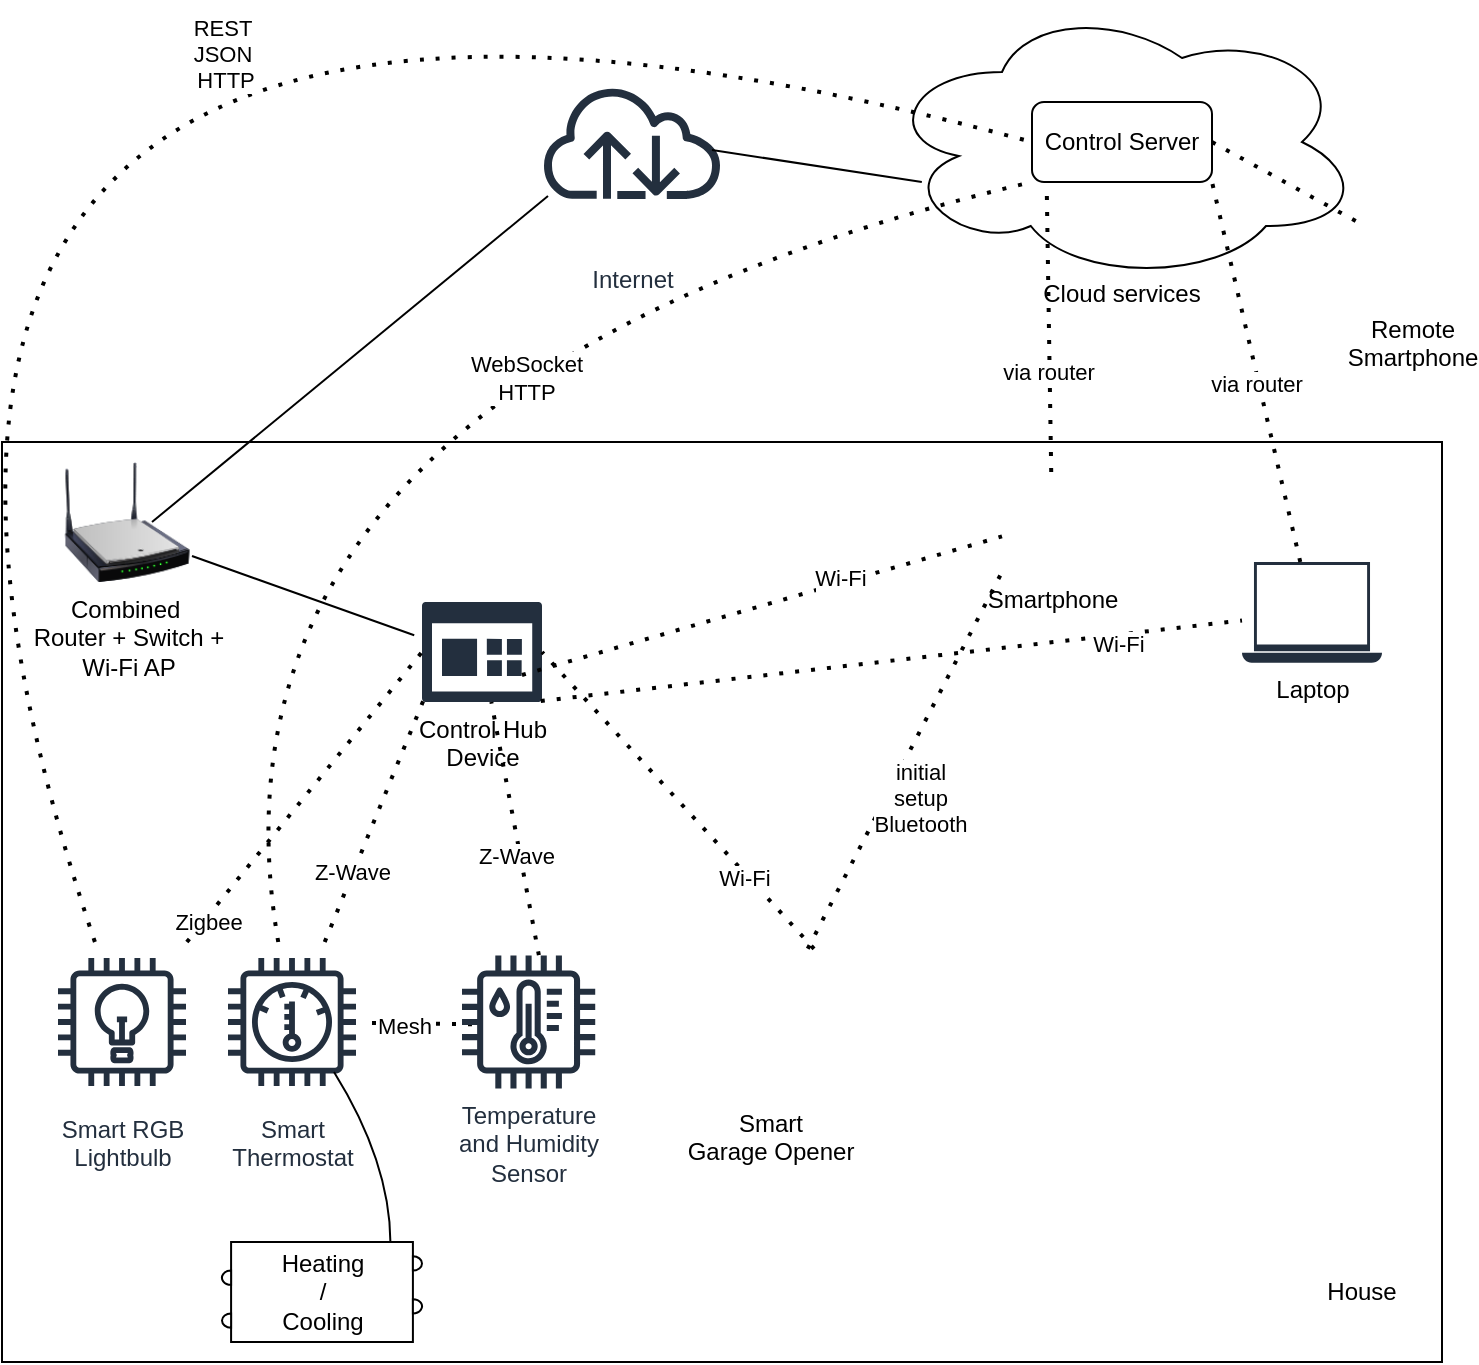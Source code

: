 <mxfile version="24.8.6">
  <diagram name="Page-1" id="VztGIl-B7UwSjpQ2c4Hv">
    <mxGraphModel dx="1434" dy="1842" grid="1" gridSize="10" guides="1" tooltips="1" connect="1" arrows="1" fold="1" page="1" pageScale="1" pageWidth="850" pageHeight="1100" math="0" shadow="0">
      <root>
        <mxCell id="0" />
        <mxCell id="1" parent="0" />
        <mxCell id="zT7E-1F8OHJzPqmPh0ax-8" value="Internet" style="sketch=0;outlineConnect=0;fontColor=#232F3E;gradientColor=none;strokeColor=#232F3E;fillColor=#ffffff;dashed=0;verticalLabelPosition=bottom;verticalAlign=top;align=center;html=1;fontSize=12;fontStyle=0;aspect=fixed;shape=mxgraph.aws4.resourceIcon;resIcon=mxgraph.aws4.internet;" vertex="1" parent="1">
          <mxGeometry x="320" y="5" width="110" height="110" as="geometry" />
        </mxCell>
        <mxCell id="zT7E-1F8OHJzPqmPh0ax-6" value="Cloud services" style="ellipse;shape=cloud;whiteSpace=wrap;html=1;verticalAlign=bottom;spacingTop=0;spacing=-13;" vertex="1" parent="1">
          <mxGeometry x="500" y="-10" width="240" height="140" as="geometry" />
        </mxCell>
        <mxCell id="zT7E-1F8OHJzPqmPh0ax-4" value="" style="rounded=0;whiteSpace=wrap;html=1;" vertex="1" parent="1">
          <mxGeometry x="60" y="210" width="720" height="460" as="geometry" />
        </mxCell>
        <mxCell id="zT7E-1F8OHJzPqmPh0ax-3" value="Control Server" style="rounded=1;whiteSpace=wrap;html=1;" vertex="1" parent="1">
          <mxGeometry x="575" y="40" width="90" height="40" as="geometry" />
        </mxCell>
        <mxCell id="zT7E-1F8OHJzPqmPh0ax-5" value="House" style="text;html=1;align=center;verticalAlign=middle;whiteSpace=wrap;rounded=0;" vertex="1" parent="1">
          <mxGeometry x="710" y="620" width="60" height="30" as="geometry" />
        </mxCell>
        <mxCell id="zT7E-1F8OHJzPqmPh0ax-10" value="Combined&amp;nbsp;&lt;br&gt;Router + Switch +&lt;br&gt;Wi-Fi AP" style="image;html=1;image=img/lib/clip_art/networking/Wireless_Router_N_128x128.png" vertex="1" parent="1">
          <mxGeometry x="80" y="220" width="85" height="60" as="geometry" />
        </mxCell>
        <mxCell id="zT7E-1F8OHJzPqmPh0ax-12" value="" style="endArrow=none;html=1;rounded=0;" edge="1" parent="1">
          <mxGeometry width="50" height="50" relative="1" as="geometry">
            <mxPoint x="135" y="250" as="sourcePoint" />
            <mxPoint x="333" y="87" as="targetPoint" />
          </mxGeometry>
        </mxCell>
        <mxCell id="zT7E-1F8OHJzPqmPh0ax-13" value="" style="endArrow=none;html=1;rounded=0;entryX=0.083;entryY=0.643;entryDx=0;entryDy=0;entryPerimeter=0;" edge="1" parent="1" target="zT7E-1F8OHJzPqmPh0ax-6">
          <mxGeometry width="50" height="50" relative="1" as="geometry">
            <mxPoint x="415" y="64" as="sourcePoint" />
            <mxPoint x="450" y="350" as="targetPoint" />
          </mxGeometry>
        </mxCell>
        <mxCell id="zT7E-1F8OHJzPqmPh0ax-14" value="Smart RGB&lt;br&gt;Lightbulb" style="sketch=0;outlineConnect=0;fontColor=#232F3E;gradientColor=none;strokeColor=#232F3E;fillColor=#ffffff;dashed=0;verticalLabelPosition=bottom;verticalAlign=top;align=center;html=1;fontSize=12;fontStyle=0;aspect=fixed;shape=mxgraph.aws4.resourceIcon;resIcon=mxgraph.aws4.lightbulb;" vertex="1" parent="1">
          <mxGeometry x="80" y="460" width="80" height="80" as="geometry" />
        </mxCell>
        <mxCell id="zT7E-1F8OHJzPqmPh0ax-15" value="Smartphone" style="shape=image;html=1;verticalAlign=top;verticalLabelPosition=bottom;labelBackgroundColor=#ffffff;imageAspect=0;aspect=fixed;image=https://cdn4.iconfinder.com/data/icons/essential-app-1/16/mobile-phone-smart-screen-128.png" vertex="1" parent="1">
          <mxGeometry x="560" y="225" width="50" height="50" as="geometry" />
        </mxCell>
        <mxCell id="zT7E-1F8OHJzPqmPh0ax-16" value="Smart&lt;br&gt;Thermostat" style="sketch=0;outlineConnect=0;fontColor=#232F3E;gradientColor=none;strokeColor=#232F3E;fillColor=#ffffff;dashed=0;verticalLabelPosition=bottom;verticalAlign=top;align=center;html=1;fontSize=12;fontStyle=0;aspect=fixed;shape=mxgraph.aws4.resourceIcon;resIcon=mxgraph.aws4.thermostat;" vertex="1" parent="1">
          <mxGeometry x="165" y="460" width="80" height="80" as="geometry" />
        </mxCell>
        <mxCell id="zT7E-1F8OHJzPqmPh0ax-17" value="Smart&lt;br&gt;Garage Opener" style="shape=image;html=1;verticalAlign=top;verticalLabelPosition=bottom;labelBackgroundColor=#ffffff;imageAspect=0;aspect=fixed;image=https://cdn3.iconfinder.com/data/icons/building-89/64/Garage-128.png;clipPath=inset(18.75% 1.56% 0% 0.78% round 5%);" vertex="1" parent="1">
          <mxGeometry x="400" y="463.39" width="88" height="73.216" as="geometry" />
        </mxCell>
        <mxCell id="zT7E-1F8OHJzPqmPh0ax-18" value="Laptop" style="sketch=0;pointerEvents=1;shadow=0;dashed=0;html=1;strokeColor=none;fillColor=#232F3E;aspect=fixed;labelPosition=center;verticalLabelPosition=bottom;verticalAlign=top;align=center;outlineConnect=0;shape=mxgraph.vvd.laptop;" vertex="1" parent="1">
          <mxGeometry x="680" y="270" width="70" height="50.4" as="geometry" />
        </mxCell>
        <mxCell id="zT7E-1F8OHJzPqmPh0ax-21" value="Control Hub&lt;br&gt;Device" style="sketch=0;pointerEvents=1;shadow=0;dashed=0;html=1;strokeColor=none;labelPosition=center;verticalLabelPosition=bottom;verticalAlign=top;align=center;fillColor=#232F3E;shape=mxgraph.mscae.intune.dashboard;labelBackgroundColor=default;" vertex="1" parent="1">
          <mxGeometry x="270" y="290" width="60" height="50" as="geometry" />
        </mxCell>
        <mxCell id="zT7E-1F8OHJzPqmPh0ax-23" value="" style="endArrow=none;dashed=1;html=1;dashPattern=1 3;strokeWidth=2;rounded=0;entryX=0;entryY=0.5;entryDx=0;entryDy=0;entryPerimeter=0;" edge="1" parent="1" source="zT7E-1F8OHJzPqmPh0ax-14" target="zT7E-1F8OHJzPqmPh0ax-21">
          <mxGeometry width="50" height="50" relative="1" as="geometry">
            <mxPoint x="110" y="450" as="sourcePoint" />
            <mxPoint x="160" y="400" as="targetPoint" />
          </mxGeometry>
        </mxCell>
        <mxCell id="zT7E-1F8OHJzPqmPh0ax-43" value="Zigbee" style="edgeLabel;html=1;align=center;verticalAlign=middle;resizable=0;points=[];" vertex="1" connectable="0" parent="zT7E-1F8OHJzPqmPh0ax-23">
          <mxGeometry x="-0.846" y="-2" relative="1" as="geometry">
            <mxPoint as="offset" />
          </mxGeometry>
        </mxCell>
        <mxCell id="zT7E-1F8OHJzPqmPh0ax-24" value="" style="endArrow=none;dashed=1;html=1;dashPattern=1 3;strokeWidth=2;rounded=0;entryX=0.01;entryY=0.99;entryDx=0;entryDy=0;entryPerimeter=0;" edge="1" parent="1" source="zT7E-1F8OHJzPqmPh0ax-16" target="zT7E-1F8OHJzPqmPh0ax-21">
          <mxGeometry width="50" height="50" relative="1" as="geometry">
            <mxPoint x="270" y="430" as="sourcePoint" />
            <mxPoint x="320" y="380" as="targetPoint" />
          </mxGeometry>
        </mxCell>
        <mxCell id="zT7E-1F8OHJzPqmPh0ax-44" value="Z-Wave" style="edgeLabel;html=1;align=center;verticalAlign=middle;resizable=0;points=[];" vertex="1" connectable="0" parent="zT7E-1F8OHJzPqmPh0ax-24">
          <mxGeometry x="-0.426" y="1" relative="1" as="geometry">
            <mxPoint as="offset" />
          </mxGeometry>
        </mxCell>
        <mxCell id="zT7E-1F8OHJzPqmPh0ax-25" value="" style="endArrow=none;dashed=1;html=1;dashPattern=1 3;strokeWidth=2;rounded=0;exitX=0.75;exitY=0;exitDx=0;exitDy=0;entryX=1;entryY=0.5;entryDx=0;entryDy=0;entryPerimeter=0;" edge="1" parent="1" source="zT7E-1F8OHJzPqmPh0ax-17" target="zT7E-1F8OHJzPqmPh0ax-21">
          <mxGeometry width="50" height="50" relative="1" as="geometry">
            <mxPoint x="300" y="450" as="sourcePoint" />
            <mxPoint x="350" y="400" as="targetPoint" />
          </mxGeometry>
        </mxCell>
        <mxCell id="zT7E-1F8OHJzPqmPh0ax-45" value="Wi-Fi" style="edgeLabel;html=1;align=center;verticalAlign=middle;resizable=0;points=[];" vertex="1" connectable="0" parent="zT7E-1F8OHJzPqmPh0ax-25">
          <mxGeometry x="-0.503" y="2" relative="1" as="geometry">
            <mxPoint as="offset" />
          </mxGeometry>
        </mxCell>
        <mxCell id="zT7E-1F8OHJzPqmPh0ax-26" value="" style="endArrow=none;html=1;rounded=0;entryX=-0.065;entryY=0.333;entryDx=0;entryDy=0;entryPerimeter=0;" edge="1" parent="1" target="zT7E-1F8OHJzPqmPh0ax-21">
          <mxGeometry width="50" height="50" relative="1" as="geometry">
            <mxPoint x="155" y="267" as="sourcePoint" />
            <mxPoint x="240" y="270" as="targetPoint" />
          </mxGeometry>
        </mxCell>
        <mxCell id="zT7E-1F8OHJzPqmPh0ax-27" value="" style="endArrow=none;dashed=1;html=1;dashPattern=1 3;strokeWidth=2;rounded=0;exitX=0.833;exitY=0.73;exitDx=0;exitDy=0;exitPerimeter=0;" edge="1" parent="1" source="zT7E-1F8OHJzPqmPh0ax-21" target="zT7E-1F8OHJzPqmPh0ax-15">
          <mxGeometry width="50" height="50" relative="1" as="geometry">
            <mxPoint x="470" y="490" as="sourcePoint" />
            <mxPoint x="520" y="440" as="targetPoint" />
          </mxGeometry>
        </mxCell>
        <mxCell id="zT7E-1F8OHJzPqmPh0ax-40" value="Wi-Fi" style="edgeLabel;html=1;align=center;verticalAlign=middle;resizable=0;points=[];" vertex="1" connectable="0" parent="zT7E-1F8OHJzPqmPh0ax-27">
          <mxGeometry x="0.333" y="3" relative="1" as="geometry">
            <mxPoint as="offset" />
          </mxGeometry>
        </mxCell>
        <mxCell id="zT7E-1F8OHJzPqmPh0ax-28" value="" style="endArrow=none;dashed=1;html=1;dashPattern=1 3;strokeWidth=2;rounded=0;exitX=0.99;exitY=0.99;exitDx=0;exitDy=0;exitPerimeter=0;" edge="1" parent="1" source="zT7E-1F8OHJzPqmPh0ax-21" target="zT7E-1F8OHJzPqmPh0ax-18">
          <mxGeometry width="50" height="50" relative="1" as="geometry">
            <mxPoint x="580" y="460" as="sourcePoint" />
            <mxPoint x="630" y="410" as="targetPoint" />
          </mxGeometry>
        </mxCell>
        <mxCell id="zT7E-1F8OHJzPqmPh0ax-47" value="Wi-Fi" style="edgeLabel;html=1;align=center;verticalAlign=middle;resizable=0;points=[];" vertex="1" connectable="0" parent="zT7E-1F8OHJzPqmPh0ax-28">
          <mxGeometry x="0.644" y="-4" relative="1" as="geometry">
            <mxPoint as="offset" />
          </mxGeometry>
        </mxCell>
        <mxCell id="zT7E-1F8OHJzPqmPh0ax-29" value="" style="endArrow=none;dashed=1;html=1;dashPattern=1 3;strokeWidth=2;rounded=0;entryX=0.082;entryY=1.092;entryDx=0;entryDy=0;entryPerimeter=0;" edge="1" parent="1" source="zT7E-1F8OHJzPqmPh0ax-15" target="zT7E-1F8OHJzPqmPh0ax-3">
          <mxGeometry width="50" height="50" relative="1" as="geometry">
            <mxPoint x="590" y="220" as="sourcePoint" />
            <mxPoint x="640" y="170" as="targetPoint" />
          </mxGeometry>
        </mxCell>
        <mxCell id="zT7E-1F8OHJzPqmPh0ax-41" value="via router" style="edgeLabel;html=1;align=center;verticalAlign=middle;resizable=0;points=[];" vertex="1" connectable="0" parent="zT7E-1F8OHJzPqmPh0ax-29">
          <mxGeometry x="-0.282" y="1" relative="1" as="geometry">
            <mxPoint as="offset" />
          </mxGeometry>
        </mxCell>
        <mxCell id="zT7E-1F8OHJzPqmPh0ax-31" value="" style="endArrow=none;dashed=1;html=1;dashPattern=1 3;strokeWidth=2;rounded=0;entryX=1;entryY=1;entryDx=0;entryDy=0;" edge="1" parent="1" source="zT7E-1F8OHJzPqmPh0ax-18" target="zT7E-1F8OHJzPqmPh0ax-3">
          <mxGeometry width="50" height="50" relative="1" as="geometry">
            <mxPoint x="670" y="220" as="sourcePoint" />
            <mxPoint x="720" y="170" as="targetPoint" />
          </mxGeometry>
        </mxCell>
        <mxCell id="zT7E-1F8OHJzPqmPh0ax-42" value="via router" style="edgeLabel;html=1;align=center;verticalAlign=middle;resizable=0;points=[];" vertex="1" connectable="0" parent="zT7E-1F8OHJzPqmPh0ax-31">
          <mxGeometry x="-0.051" y="2" relative="1" as="geometry">
            <mxPoint as="offset" />
          </mxGeometry>
        </mxCell>
        <mxCell id="zT7E-1F8OHJzPqmPh0ax-32" value="Heating&lt;br&gt;/&lt;div&gt;Cooling&lt;/div&gt;" style="shape=mxgraph.pid.vessels.vessel_(semi-tube_heating-cooling_coil);html=1;pointerEvents=1;align=center;verticalLabelPosition=middle;verticalAlign=middle;dashed=0;labelPosition=center;" vertex="1" parent="1">
          <mxGeometry x="170" y="610" width="100" height="50" as="geometry" />
        </mxCell>
        <mxCell id="zT7E-1F8OHJzPqmPh0ax-34" value="" style="endArrow=none;html=1;rounded=0;exitX=0.842;exitY=0.001;exitDx=0;exitDy=0;exitPerimeter=0;curved=1;" edge="1" parent="1" source="zT7E-1F8OHJzPqmPh0ax-32">
          <mxGeometry width="50" height="50" relative="1" as="geometry">
            <mxPoint x="170" y="620" as="sourcePoint" />
            <mxPoint x="226" y="525" as="targetPoint" />
            <Array as="points">
              <mxPoint x="254" y="570" />
            </Array>
          </mxGeometry>
        </mxCell>
        <mxCell id="zT7E-1F8OHJzPqmPh0ax-35" value="" style="endArrow=none;dashed=1;html=1;dashPattern=1 3;strokeWidth=2;rounded=0;entryX=0;entryY=0.5;entryDx=0;entryDy=0;curved=1;" edge="1" parent="1" source="zT7E-1F8OHJzPqmPh0ax-14" target="zT7E-1F8OHJzPqmPh0ax-3">
          <mxGeometry width="50" height="50" relative="1" as="geometry">
            <mxPoint x="400" y="400" as="sourcePoint" />
            <mxPoint x="450" y="350" as="targetPoint" />
            <Array as="points">
              <mxPoint x="-90" y="-120" />
            </Array>
          </mxGeometry>
        </mxCell>
        <mxCell id="zT7E-1F8OHJzPqmPh0ax-46" value="REST&lt;br&gt;JSON&lt;br&gt;&amp;nbsp;HTTP" style="edgeLabel;html=1;align=center;verticalAlign=middle;resizable=0;points=[];" vertex="1" connectable="0" parent="zT7E-1F8OHJzPqmPh0ax-35">
          <mxGeometry x="0.38" y="-63" relative="1" as="geometry">
            <mxPoint as="offset" />
          </mxGeometry>
        </mxCell>
        <mxCell id="zT7E-1F8OHJzPqmPh0ax-36" value="" style="endArrow=none;dashed=1;html=1;dashPattern=1 3;strokeWidth=2;rounded=0;entryX=0;entryY=1;entryDx=0;entryDy=0;curved=1;" edge="1" parent="1" source="zT7E-1F8OHJzPqmPh0ax-16" target="zT7E-1F8OHJzPqmPh0ax-3">
          <mxGeometry width="50" height="50" relative="1" as="geometry">
            <mxPoint x="400" y="340" as="sourcePoint" />
            <mxPoint x="450" y="290" as="targetPoint" />
            <Array as="points">
              <mxPoint x="150" y="180" />
            </Array>
          </mxGeometry>
        </mxCell>
        <mxCell id="zT7E-1F8OHJzPqmPh0ax-54" value="WebSocket&lt;br&gt;HTTP" style="edgeLabel;html=1;align=center;verticalAlign=middle;resizable=0;points=[];" vertex="1" connectable="0" parent="zT7E-1F8OHJzPqmPh0ax-36">
          <mxGeometry x="0.254" y="-37" relative="1" as="geometry">
            <mxPoint as="offset" />
          </mxGeometry>
        </mxCell>
        <mxCell id="zT7E-1F8OHJzPqmPh0ax-38" value="" style="endArrow=none;dashed=1;html=1;dashPattern=1 3;strokeWidth=2;rounded=0;entryX=0;entryY=1;entryDx=0;entryDy=0;" edge="1" parent="1" source="zT7E-1F8OHJzPqmPh0ax-17" target="zT7E-1F8OHJzPqmPh0ax-15">
          <mxGeometry width="50" height="50" relative="1" as="geometry">
            <mxPoint x="400" y="340" as="sourcePoint" />
            <mxPoint x="450" y="290" as="targetPoint" />
          </mxGeometry>
        </mxCell>
        <mxCell id="zT7E-1F8OHJzPqmPh0ax-39" value="initial&lt;br&gt;setup&lt;br&gt;Bluetooth" style="edgeLabel;html=1;align=center;verticalAlign=middle;resizable=0;points=[];" vertex="1" connectable="0" parent="zT7E-1F8OHJzPqmPh0ax-38">
          <mxGeometry x="-0.421" y="-2" relative="1" as="geometry">
            <mxPoint x="26" y="-22" as="offset" />
          </mxGeometry>
        </mxCell>
        <mxCell id="zT7E-1F8OHJzPqmPh0ax-49" value="" style="endArrow=none;dashed=1;html=1;dashPattern=1 3;strokeWidth=2;rounded=0;" edge="1" parent="1" target="zT7E-1F8OHJzPqmPh0ax-21">
          <mxGeometry width="50" height="50" relative="1" as="geometry">
            <mxPoint x="328.436" y="466.61" as="sourcePoint" />
            <mxPoint x="350" y="400" as="targetPoint" />
          </mxGeometry>
        </mxCell>
        <mxCell id="zT7E-1F8OHJzPqmPh0ax-53" value="Z-Wave" style="edgeLabel;html=1;align=center;verticalAlign=middle;resizable=0;points=[];" vertex="1" connectable="0" parent="zT7E-1F8OHJzPqmPh0ax-49">
          <mxGeometry x="-0.209" y="2" relative="1" as="geometry">
            <mxPoint as="offset" />
          </mxGeometry>
        </mxCell>
        <mxCell id="zT7E-1F8OHJzPqmPh0ax-50" value="" style="endArrow=none;dashed=1;html=1;dashPattern=1 3;strokeWidth=2;rounded=0;" edge="1" parent="1" source="zT7E-1F8OHJzPqmPh0ax-16">
          <mxGeometry width="50" height="50" relative="1" as="geometry">
            <mxPoint x="250" y="530" as="sourcePoint" />
            <mxPoint x="300" y="501.177" as="targetPoint" />
          </mxGeometry>
        </mxCell>
        <mxCell id="zT7E-1F8OHJzPqmPh0ax-52" value="Mesh" style="edgeLabel;html=1;align=center;verticalAlign=middle;resizable=0;points=[];" vertex="1" connectable="0" parent="zT7E-1F8OHJzPqmPh0ax-50">
          <mxGeometry x="-0.424" y="-1" relative="1" as="geometry">
            <mxPoint as="offset" />
          </mxGeometry>
        </mxCell>
        <mxCell id="zT7E-1F8OHJzPqmPh0ax-51" value="Temperature&lt;br&gt;and Humidity&lt;br&gt;Sensor" style="sketch=0;outlineConnect=0;fontColor=#232F3E;gradientColor=none;fillColor=#232F3E;strokeColor=none;dashed=0;verticalLabelPosition=bottom;verticalAlign=top;align=center;html=1;fontSize=12;fontStyle=0;aspect=fixed;pointerEvents=1;shape=mxgraph.aws4.iot_thing_temperature_humidity_sensor;" vertex="1" parent="1">
          <mxGeometry x="290" y="466.7" width="66.61" height="66.61" as="geometry" />
        </mxCell>
        <mxCell id="zT7E-1F8OHJzPqmPh0ax-55" value="Remote&lt;br&gt;Smartphone" style="shape=image;html=1;verticalAlign=top;verticalLabelPosition=bottom;labelBackgroundColor=#ffffff;imageAspect=0;aspect=fixed;image=https://cdn4.iconfinder.com/data/icons/essential-app-1/16/mobile-phone-smart-screen-128.png" vertex="1" parent="1">
          <mxGeometry x="740" y="90" width="50" height="50" as="geometry" />
        </mxCell>
        <mxCell id="zT7E-1F8OHJzPqmPh0ax-56" value="" style="endArrow=none;dashed=1;html=1;dashPattern=1 3;strokeWidth=2;rounded=0;exitX=1;exitY=0.5;exitDx=0;exitDy=0;" edge="1" parent="1" source="zT7E-1F8OHJzPqmPh0ax-3" target="zT7E-1F8OHJzPqmPh0ax-55">
          <mxGeometry width="50" height="50" relative="1" as="geometry">
            <mxPoint x="710" y="80" as="sourcePoint" />
            <mxPoint x="760" y="30" as="targetPoint" />
          </mxGeometry>
        </mxCell>
      </root>
    </mxGraphModel>
  </diagram>
</mxfile>
